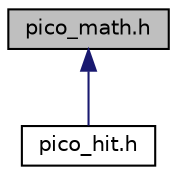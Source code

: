 digraph "pico_math.h"
{
 // LATEX_PDF_SIZE
  edge [fontname="Helvetica",fontsize="10",labelfontname="Helvetica",labelfontsize="10"];
  node [fontname="Helvetica",fontsize="10",shape=record];
  Node1 [label="pico_math.h",height=0.2,width=0.4,color="black", fillcolor="grey75", style="filled", fontcolor="black",tooltip="A 2D math library for games."];
  Node1 -> Node2 [dir="back",color="midnightblue",fontsize="10",style="solid",fontname="Helvetica"];
  Node2 [label="pico_hit.h",height=0.2,width=0.4,color="black", fillcolor="white", style="filled",URL="$pico__hit_8h.html",tooltip=" "];
}
